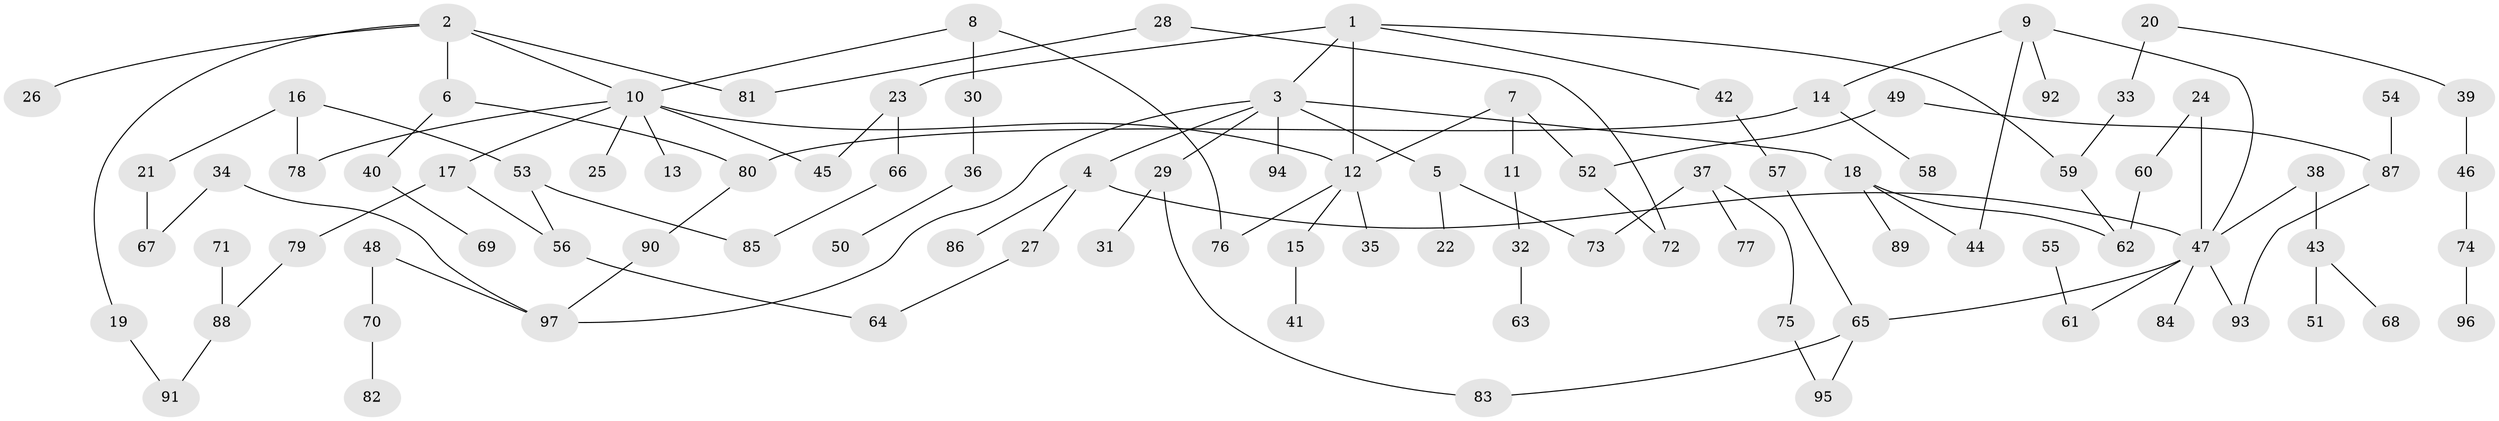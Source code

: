 // original degree distribution, {5: 0.02158273381294964, 7: 0.014388489208633094, 9: 0.014388489208633094, 4: 0.05755395683453238, 3: 0.23741007194244604, 2: 0.2949640287769784, 1: 0.3597122302158273}
// Generated by graph-tools (version 1.1) at 2025/36/03/04/25 23:36:08]
// undirected, 97 vertices, 113 edges
graph export_dot {
  node [color=gray90,style=filled];
  1;
  2;
  3;
  4;
  5;
  6;
  7;
  8;
  9;
  10;
  11;
  12;
  13;
  14;
  15;
  16;
  17;
  18;
  19;
  20;
  21;
  22;
  23;
  24;
  25;
  26;
  27;
  28;
  29;
  30;
  31;
  32;
  33;
  34;
  35;
  36;
  37;
  38;
  39;
  40;
  41;
  42;
  43;
  44;
  45;
  46;
  47;
  48;
  49;
  50;
  51;
  52;
  53;
  54;
  55;
  56;
  57;
  58;
  59;
  60;
  61;
  62;
  63;
  64;
  65;
  66;
  67;
  68;
  69;
  70;
  71;
  72;
  73;
  74;
  75;
  76;
  77;
  78;
  79;
  80;
  81;
  82;
  83;
  84;
  85;
  86;
  87;
  88;
  89;
  90;
  91;
  92;
  93;
  94;
  95;
  96;
  97;
  1 -- 3 [weight=1.0];
  1 -- 12 [weight=1.0];
  1 -- 23 [weight=1.0];
  1 -- 42 [weight=1.0];
  1 -- 59 [weight=1.0];
  2 -- 6 [weight=1.0];
  2 -- 10 [weight=1.0];
  2 -- 19 [weight=1.0];
  2 -- 26 [weight=1.0];
  2 -- 81 [weight=1.0];
  3 -- 4 [weight=1.0];
  3 -- 5 [weight=1.0];
  3 -- 18 [weight=1.0];
  3 -- 29 [weight=1.0];
  3 -- 94 [weight=1.0];
  3 -- 97 [weight=1.0];
  4 -- 27 [weight=1.0];
  4 -- 47 [weight=1.0];
  4 -- 86 [weight=1.0];
  5 -- 22 [weight=1.0];
  5 -- 73 [weight=1.0];
  6 -- 40 [weight=1.0];
  6 -- 80 [weight=1.0];
  7 -- 11 [weight=1.0];
  7 -- 12 [weight=1.0];
  7 -- 52 [weight=1.0];
  8 -- 10 [weight=1.0];
  8 -- 30 [weight=1.0];
  8 -- 76 [weight=1.0];
  9 -- 14 [weight=1.0];
  9 -- 44 [weight=1.0];
  9 -- 47 [weight=1.0];
  9 -- 92 [weight=1.0];
  10 -- 12 [weight=1.0];
  10 -- 13 [weight=1.0];
  10 -- 17 [weight=1.0];
  10 -- 25 [weight=1.0];
  10 -- 45 [weight=1.0];
  10 -- 78 [weight=1.0];
  11 -- 32 [weight=1.0];
  12 -- 15 [weight=1.0];
  12 -- 35 [weight=1.0];
  12 -- 76 [weight=1.0];
  14 -- 58 [weight=1.0];
  14 -- 80 [weight=1.0];
  15 -- 41 [weight=1.0];
  16 -- 21 [weight=1.0];
  16 -- 53 [weight=1.0];
  16 -- 78 [weight=1.0];
  17 -- 56 [weight=1.0];
  17 -- 79 [weight=1.0];
  18 -- 44 [weight=1.0];
  18 -- 62 [weight=1.0];
  18 -- 89 [weight=1.0];
  19 -- 91 [weight=1.0];
  20 -- 33 [weight=1.0];
  20 -- 39 [weight=1.0];
  21 -- 67 [weight=1.0];
  23 -- 45 [weight=1.0];
  23 -- 66 [weight=1.0];
  24 -- 47 [weight=1.0];
  24 -- 60 [weight=1.0];
  27 -- 64 [weight=1.0];
  28 -- 72 [weight=1.0];
  28 -- 81 [weight=1.0];
  29 -- 31 [weight=1.0];
  29 -- 83 [weight=1.0];
  30 -- 36 [weight=1.0];
  32 -- 63 [weight=1.0];
  33 -- 59 [weight=1.0];
  34 -- 67 [weight=1.0];
  34 -- 97 [weight=1.0];
  36 -- 50 [weight=1.0];
  37 -- 73 [weight=1.0];
  37 -- 75 [weight=1.0];
  37 -- 77 [weight=1.0];
  38 -- 43 [weight=1.0];
  38 -- 47 [weight=1.0];
  39 -- 46 [weight=1.0];
  40 -- 69 [weight=1.0];
  42 -- 57 [weight=1.0];
  43 -- 51 [weight=1.0];
  43 -- 68 [weight=1.0];
  46 -- 74 [weight=1.0];
  47 -- 61 [weight=1.0];
  47 -- 65 [weight=1.0];
  47 -- 84 [weight=1.0];
  47 -- 93 [weight=1.0];
  48 -- 70 [weight=1.0];
  48 -- 97 [weight=1.0];
  49 -- 52 [weight=1.0];
  49 -- 87 [weight=1.0];
  52 -- 72 [weight=1.0];
  53 -- 56 [weight=1.0];
  53 -- 85 [weight=1.0];
  54 -- 87 [weight=1.0];
  55 -- 61 [weight=1.0];
  56 -- 64 [weight=1.0];
  57 -- 65 [weight=1.0];
  59 -- 62 [weight=1.0];
  60 -- 62 [weight=1.0];
  65 -- 83 [weight=1.0];
  65 -- 95 [weight=1.0];
  66 -- 85 [weight=1.0];
  70 -- 82 [weight=1.0];
  71 -- 88 [weight=1.0];
  74 -- 96 [weight=1.0];
  75 -- 95 [weight=1.0];
  79 -- 88 [weight=1.0];
  80 -- 90 [weight=1.0];
  87 -- 93 [weight=1.0];
  88 -- 91 [weight=1.0];
  90 -- 97 [weight=1.0];
}

